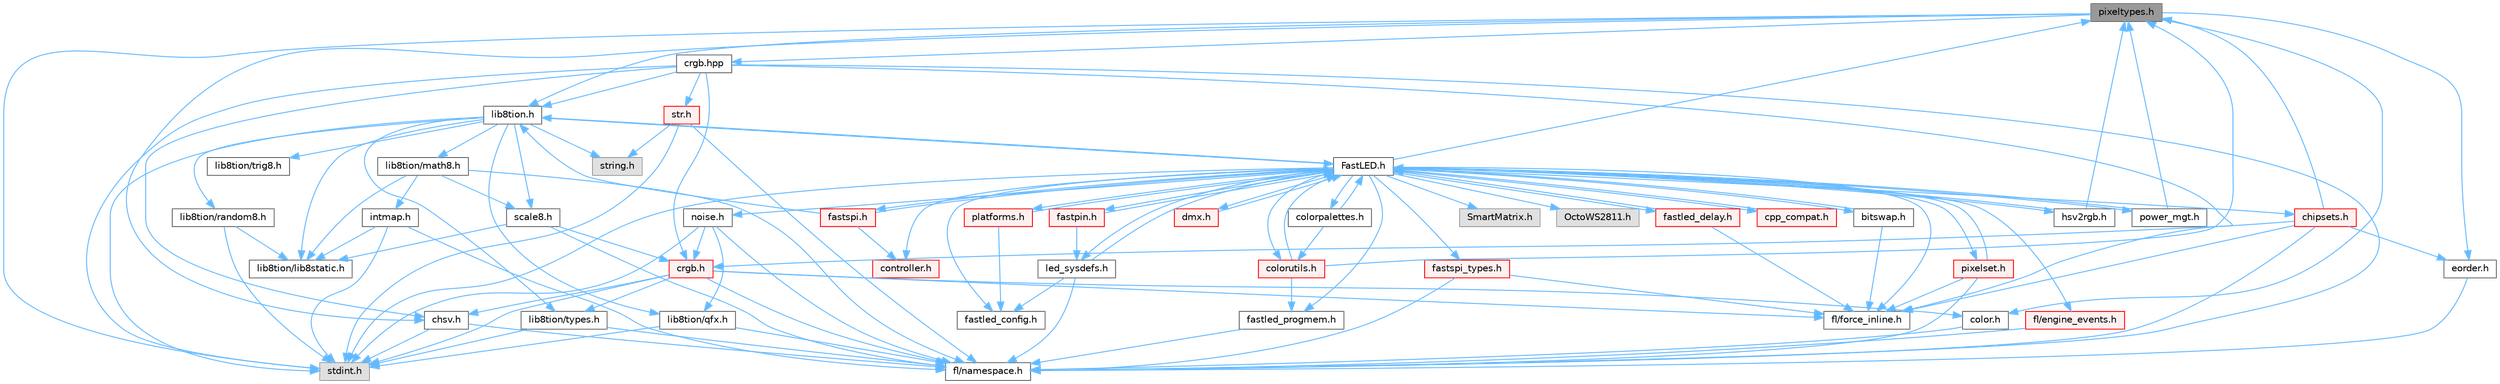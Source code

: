 digraph "pixeltypes.h"
{
 // INTERACTIVE_SVG=YES
 // LATEX_PDF_SIZE
  bgcolor="transparent";
  edge [fontname=Helvetica,fontsize=10,labelfontname=Helvetica,labelfontsize=10];
  node [fontname=Helvetica,fontsize=10,shape=box,height=0.2,width=0.4];
  Node1 [id="Node000001",label="pixeltypes.h",height=0.2,width=0.4,color="gray40", fillcolor="grey60", style="filled", fontcolor="black",tooltip="Includes defintions for RGB and HSV pixels."];
  Node1 -> Node2 [id="edge1_Node000001_Node000002",color="steelblue1",style="solid",tooltip=" "];
  Node2 [id="Node000002",label="stdint.h",height=0.2,width=0.4,color="grey60", fillcolor="#E0E0E0", style="filled",tooltip=" "];
  Node1 -> Node3 [id="edge2_Node000001_Node000003",color="steelblue1",style="solid",tooltip=" "];
  Node3 [id="Node000003",label="lib8tion.h",height=0.2,width=0.4,color="grey40", fillcolor="white", style="filled",URL="$df/da5/lib8tion_8h.html",tooltip="Fast, efficient 8-bit math functions specifically designed for high-performance LED programming."];
  Node3 -> Node4 [id="edge3_Node000003_Node000004",color="steelblue1",style="solid",tooltip=" "];
  Node4 [id="Node000004",label="FastLED.h",height=0.2,width=0.4,color="grey40", fillcolor="white", style="filled",URL="$db/d97/_fast_l_e_d_8h.html",tooltip="central include file for FastLED, defines the CFastLED class/object"];
  Node4 -> Node2 [id="edge4_Node000004_Node000002",color="steelblue1",style="solid",tooltip=" "];
  Node4 -> Node5 [id="edge5_Node000004_Node000005",color="steelblue1",style="solid",tooltip=" "];
  Node5 [id="Node000005",label="SmartMatrix.h",height=0.2,width=0.4,color="grey60", fillcolor="#E0E0E0", style="filled",tooltip=" "];
  Node4 -> Node6 [id="edge6_Node000004_Node000006",color="steelblue1",style="solid",tooltip=" "];
  Node6 [id="Node000006",label="OctoWS2811.h",height=0.2,width=0.4,color="grey60", fillcolor="#E0E0E0", style="filled",tooltip=" "];
  Node4 -> Node7 [id="edge7_Node000004_Node000007",color="steelblue1",style="solid",tooltip=" "];
  Node7 [id="Node000007",label="fl/force_inline.h",height=0.2,width=0.4,color="grey40", fillcolor="white", style="filled",URL="$d8/d2d/fl_2force__inline_8h.html",tooltip=" "];
  Node4 -> Node8 [id="edge8_Node000004_Node000008",color="steelblue1",style="solid",tooltip=" "];
  Node8 [id="Node000008",label="cpp_compat.h",height=0.2,width=0.4,color="red", fillcolor="#FFF0F0", style="filled",URL="$d9/d13/cpp__compat_8h.html",tooltip="Compatibility functions based on C++ version."];
  Node8 -> Node4 [id="edge9_Node000008_Node000004",color="steelblue1",style="solid",tooltip=" "];
  Node4 -> Node10 [id="edge10_Node000004_Node000010",color="steelblue1",style="solid",tooltip=" "];
  Node10 [id="Node000010",label="fastled_config.h",height=0.2,width=0.4,color="grey40", fillcolor="white", style="filled",URL="$d5/d11/fastled__config_8h.html",tooltip="Contains definitions that can be used to configure FastLED at compile time."];
  Node4 -> Node11 [id="edge11_Node000004_Node000011",color="steelblue1",style="solid",tooltip=" "];
  Node11 [id="Node000011",label="led_sysdefs.h",height=0.2,width=0.4,color="grey40", fillcolor="white", style="filled",URL="$d9/d3e/led__sysdefs_8h.html",tooltip="Determines which platform system definitions to include."];
  Node11 -> Node4 [id="edge12_Node000011_Node000004",color="steelblue1",style="solid",tooltip=" "];
  Node11 -> Node10 [id="edge13_Node000011_Node000010",color="steelblue1",style="solid",tooltip=" "];
  Node11 -> Node12 [id="edge14_Node000011_Node000012",color="steelblue1",style="solid",tooltip=" "];
  Node12 [id="Node000012",label="fl/namespace.h",height=0.2,width=0.4,color="grey40", fillcolor="white", style="filled",URL="$df/d2a/namespace_8h.html",tooltip="Implements the FastLED namespace macros."];
  Node4 -> Node13 [id="edge15_Node000004_Node000013",color="steelblue1",style="solid",tooltip=" "];
  Node13 [id="Node000013",label="fastled_delay.h",height=0.2,width=0.4,color="red", fillcolor="#FFF0F0", style="filled",URL="$d0/da8/fastled__delay_8h.html",tooltip="Utility functions and classes for managing delay cycles."];
  Node13 -> Node4 [id="edge16_Node000013_Node000004",color="steelblue1",style="solid",tooltip=" "];
  Node13 -> Node7 [id="edge17_Node000013_Node000007",color="steelblue1",style="solid",tooltip=" "];
  Node4 -> Node15 [id="edge18_Node000004_Node000015",color="steelblue1",style="solid",tooltip=" "];
  Node15 [id="Node000015",label="bitswap.h",height=0.2,width=0.4,color="grey40", fillcolor="white", style="filled",URL="$de/ded/bitswap_8h.html",tooltip="Functions for doing a rotation of bits/bytes used by parallel output."];
  Node15 -> Node4 [id="edge19_Node000015_Node000004",color="steelblue1",style="solid",tooltip=" "];
  Node15 -> Node7 [id="edge20_Node000015_Node000007",color="steelblue1",style="solid",tooltip=" "];
  Node4 -> Node16 [id="edge21_Node000004_Node000016",color="steelblue1",style="solid",tooltip=" "];
  Node16 [id="Node000016",label="controller.h",height=0.2,width=0.4,color="red", fillcolor="#FFF0F0", style="filled",URL="$d2/dd9/controller_8h.html",tooltip="deprecated: base definitions used by led controllers for writing out led data"];
  Node4 -> Node54 [id="edge22_Node000004_Node000054",color="steelblue1",style="solid",tooltip=" "];
  Node54 [id="Node000054",label="fastpin.h",height=0.2,width=0.4,color="red", fillcolor="#FFF0F0", style="filled",URL="$db/d65/fastpin_8h.html",tooltip="Class base definitions for defining fast pin access."];
  Node54 -> Node4 [id="edge23_Node000054_Node000004",color="steelblue1",style="solid",tooltip=" "];
  Node54 -> Node11 [id="edge24_Node000054_Node000011",color="steelblue1",style="solid",tooltip=" "];
  Node4 -> Node55 [id="edge25_Node000004_Node000055",color="steelblue1",style="solid",tooltip=" "];
  Node55 [id="Node000055",label="fastspi_types.h",height=0.2,width=0.4,color="red", fillcolor="#FFF0F0", style="filled",URL="$d2/ddb/fastspi__types_8h.html",tooltip="Data types and constants used by SPI interfaces."];
  Node55 -> Node7 [id="edge26_Node000055_Node000007",color="steelblue1",style="solid",tooltip=" "];
  Node55 -> Node12 [id="edge27_Node000055_Node000012",color="steelblue1",style="solid",tooltip=" "];
  Node4 -> Node56 [id="edge28_Node000004_Node000056",color="steelblue1",style="solid",tooltip=" "];
  Node56 [id="Node000056",label="dmx.h",height=0.2,width=0.4,color="red", fillcolor="#FFF0F0", style="filled",URL="$d3/de1/dmx_8h.html",tooltip="Defines the DMX512-based LED controllers."];
  Node56 -> Node4 [id="edge29_Node000056_Node000004",color="steelblue1",style="solid",tooltip=" "];
  Node4 -> Node59 [id="edge30_Node000004_Node000059",color="steelblue1",style="solid",tooltip=" "];
  Node59 [id="Node000059",label="platforms.h",height=0.2,width=0.4,color="red", fillcolor="#FFF0F0", style="filled",URL="$da/dc9/platforms_8h.html",tooltip="Determines which platforms headers to include."];
  Node59 -> Node4 [id="edge31_Node000059_Node000004",color="steelblue1",style="solid",tooltip=" "];
  Node59 -> Node10 [id="edge32_Node000059_Node000010",color="steelblue1",style="solid",tooltip=" "];
  Node4 -> Node61 [id="edge33_Node000004_Node000061",color="steelblue1",style="solid",tooltip=" "];
  Node61 [id="Node000061",label="fastled_progmem.h",height=0.2,width=0.4,color="grey40", fillcolor="white", style="filled",URL="$df/dab/fastled__progmem_8h.html",tooltip="Wrapper definitions to allow seamless use of PROGMEM in environments that have it."];
  Node61 -> Node12 [id="edge34_Node000061_Node000012",color="steelblue1",style="solid",tooltip=" "];
  Node4 -> Node3 [id="edge35_Node000004_Node000003",color="steelblue1",style="solid",tooltip=" "];
  Node4 -> Node1 [id="edge36_Node000004_Node000001",color="steelblue1",style="solid",tooltip=" "];
  Node4 -> Node62 [id="edge37_Node000004_Node000062",color="steelblue1",style="solid",tooltip=" "];
  Node62 [id="Node000062",label="hsv2rgb.h",height=0.2,width=0.4,color="grey40", fillcolor="white", style="filled",URL="$de/d9a/hsv2rgb_8h.html",tooltip="Functions to convert from the HSV colorspace to the RGB colorspace."];
  Node62 -> Node4 [id="edge38_Node000062_Node000004",color="steelblue1",style="solid",tooltip=" "];
  Node62 -> Node1 [id="edge39_Node000062_Node000001",color="steelblue1",style="solid",tooltip=" "];
  Node4 -> Node63 [id="edge40_Node000004_Node000063",color="steelblue1",style="solid",tooltip=" "];
  Node63 [id="Node000063",label="colorutils.h",height=0.2,width=0.4,color="red", fillcolor="#FFF0F0", style="filled",URL="$d1/dfb/colorutils_8h.html",tooltip="Utility functions for color fill, palettes, blending, and more."];
  Node63 -> Node4 [id="edge41_Node000063_Node000004",color="steelblue1",style="solid",tooltip=" "];
  Node63 -> Node1 [id="edge42_Node000063_Node000001",color="steelblue1",style="solid",tooltip=" "];
  Node63 -> Node61 [id="edge43_Node000063_Node000061",color="steelblue1",style="solid",tooltip=" "];
  Node4 -> Node65 [id="edge44_Node000004_Node000065",color="steelblue1",style="solid",tooltip=" "];
  Node65 [id="Node000065",label="pixelset.h",height=0.2,width=0.4,color="red", fillcolor="#FFF0F0", style="filled",URL="$d4/d46/pixelset_8h.html",tooltip="Declares classes for managing logical groups of LEDs."];
  Node65 -> Node4 [id="edge45_Node000065_Node000004",color="steelblue1",style="solid",tooltip=" "];
  Node65 -> Node7 [id="edge46_Node000065_Node000007",color="steelblue1",style="solid",tooltip=" "];
  Node65 -> Node12 [id="edge47_Node000065_Node000012",color="steelblue1",style="solid",tooltip=" "];
  Node4 -> Node67 [id="edge48_Node000004_Node000067",color="steelblue1",style="solid",tooltip=" "];
  Node67 [id="Node000067",label="colorpalettes.h",height=0.2,width=0.4,color="grey40", fillcolor="white", style="filled",URL="$dc/dcc/colorpalettes_8h.html",tooltip="Declarations for the predefined color palettes supplied by FastLED."];
  Node67 -> Node4 [id="edge49_Node000067_Node000004",color="steelblue1",style="solid",tooltip=" "];
  Node67 -> Node63 [id="edge50_Node000067_Node000063",color="steelblue1",style="solid",tooltip=" "];
  Node4 -> Node68 [id="edge51_Node000004_Node000068",color="steelblue1",style="solid",tooltip=" "];
  Node68 [id="Node000068",label="noise.h",height=0.2,width=0.4,color="grey40", fillcolor="white", style="filled",URL="$d1/d31/noise_8h.html",tooltip="Functions to generate and fill arrays with noise."];
  Node68 -> Node2 [id="edge52_Node000068_Node000002",color="steelblue1",style="solid",tooltip=" "];
  Node68 -> Node24 [id="edge53_Node000068_Node000024",color="steelblue1",style="solid",tooltip=" "];
  Node24 [id="Node000024",label="crgb.h",height=0.2,width=0.4,color="red", fillcolor="#FFF0F0", style="filled",URL="$db/dd1/crgb_8h.html",tooltip="Defines the red, green, and blue (RGB) pixel struct."];
  Node24 -> Node2 [id="edge54_Node000024_Node000002",color="steelblue1",style="solid",tooltip=" "];
  Node24 -> Node25 [id="edge55_Node000024_Node000025",color="steelblue1",style="solid",tooltip=" "];
  Node25 [id="Node000025",label="chsv.h",height=0.2,width=0.4,color="grey40", fillcolor="white", style="filled",URL="$d8/dd0/chsv_8h.html",tooltip="Defines the hue, saturation, and value (HSV) pixel struct."];
  Node25 -> Node2 [id="edge56_Node000025_Node000002",color="steelblue1",style="solid",tooltip=" "];
  Node25 -> Node12 [id="edge57_Node000025_Node000012",color="steelblue1",style="solid",tooltip=" "];
  Node24 -> Node12 [id="edge58_Node000024_Node000012",color="steelblue1",style="solid",tooltip=" "];
  Node24 -> Node19 [id="edge59_Node000024_Node000019",color="steelblue1",style="solid",tooltip=" "];
  Node19 [id="Node000019",label="color.h",height=0.2,width=0.4,color="grey40", fillcolor="white", style="filled",URL="$d2/d6b/src_2color_8h.html",tooltip="Contains definitions for color correction and temperature."];
  Node19 -> Node12 [id="edge60_Node000019_Node000012",color="steelblue1",style="solid",tooltip=" "];
  Node24 -> Node26 [id="edge61_Node000024_Node000026",color="steelblue1",style="solid",tooltip=" "];
  Node26 [id="Node000026",label="lib8tion/types.h",height=0.2,width=0.4,color="grey40", fillcolor="white", style="filled",URL="$d9/ddf/lib8tion_2types_8h.html",tooltip="Defines fractional types used for lib8tion functions."];
  Node26 -> Node2 [id="edge62_Node000026_Node000002",color="steelblue1",style="solid",tooltip=" "];
  Node26 -> Node12 [id="edge63_Node000026_Node000012",color="steelblue1",style="solid",tooltip=" "];
  Node24 -> Node7 [id="edge64_Node000024_Node000007",color="steelblue1",style="solid",tooltip=" "];
  Node68 -> Node12 [id="edge65_Node000068_Node000012",color="steelblue1",style="solid",tooltip=" "];
  Node68 -> Node69 [id="edge66_Node000068_Node000069",color="steelblue1",style="solid",tooltip=" "];
  Node69 [id="Node000069",label="lib8tion/qfx.h",height=0.2,width=0.4,color="grey40", fillcolor="white", style="filled",URL="$d2/d19/qfx_8h.html",tooltip=" "];
  Node69 -> Node2 [id="edge67_Node000069_Node000002",color="steelblue1",style="solid",tooltip=" "];
  Node69 -> Node12 [id="edge68_Node000069_Node000012",color="steelblue1",style="solid",tooltip=" "];
  Node4 -> Node70 [id="edge69_Node000004_Node000070",color="steelblue1",style="solid",tooltip=" "];
  Node70 [id="Node000070",label="power_mgt.h",height=0.2,width=0.4,color="grey40", fillcolor="white", style="filled",URL="$dc/d5b/power__mgt_8h.html",tooltip="Functions to limit the power used by FastLED."];
  Node70 -> Node4 [id="edge70_Node000070_Node000004",color="steelblue1",style="solid",tooltip=" "];
  Node70 -> Node1 [id="edge71_Node000070_Node000001",color="steelblue1",style="solid",tooltip=" "];
  Node4 -> Node71 [id="edge72_Node000004_Node000071",color="steelblue1",style="solid",tooltip=" "];
  Node71 [id="Node000071",label="fastspi.h",height=0.2,width=0.4,color="red", fillcolor="#FFF0F0", style="filled",URL="$d6/ddc/fastspi_8h.html",tooltip="Serial peripheral interface (SPI) definitions per platform."];
  Node71 -> Node4 [id="edge73_Node000071_Node000004",color="steelblue1",style="solid",tooltip=" "];
  Node71 -> Node16 [id="edge74_Node000071_Node000016",color="steelblue1",style="solid",tooltip=" "];
  Node71 -> Node3 [id="edge75_Node000071_Node000003",color="steelblue1",style="solid",tooltip=" "];
  Node4 -> Node73 [id="edge76_Node000004_Node000073",color="steelblue1",style="solid",tooltip=" "];
  Node73 [id="Node000073",label="chipsets.h",height=0.2,width=0.4,color="red", fillcolor="#FFF0F0", style="filled",URL="$db/d66/chipsets_8h.html",tooltip="Contains the bulk of the definitions for the various LED chipsets supported."];
  Node73 -> Node1 [id="edge77_Node000073_Node000001",color="steelblue1",style="solid",tooltip=" "];
  Node73 -> Node7 [id="edge78_Node000073_Node000007",color="steelblue1",style="solid",tooltip=" "];
  Node73 -> Node24 [id="edge79_Node000073_Node000024",color="steelblue1",style="solid",tooltip=" "];
  Node73 -> Node20 [id="edge80_Node000073_Node000020",color="steelblue1",style="solid",tooltip=" "];
  Node20 [id="Node000020",label="eorder.h",height=0.2,width=0.4,color="grey40", fillcolor="white", style="filled",URL="$db/d07/eorder_8h.html",tooltip="Defines color channel ordering enumerations."];
  Node20 -> Node12 [id="edge81_Node000020_Node000012",color="steelblue1",style="solid",tooltip=" "];
  Node73 -> Node12 [id="edge82_Node000073_Node000012",color="steelblue1",style="solid",tooltip=" "];
  Node4 -> Node33 [id="edge83_Node000004_Node000033",color="steelblue1",style="solid",tooltip=" "];
  Node33 [id="Node000033",label="fl/engine_events.h",height=0.2,width=0.4,color="red", fillcolor="#FFF0F0", style="filled",URL="$dc/dd9/fl_2engine__events_8h.html",tooltip=" "];
  Node33 -> Node12 [id="edge84_Node000033_Node000012",color="steelblue1",style="solid",tooltip=" "];
  Node3 -> Node26 [id="edge85_Node000003_Node000026",color="steelblue1",style="solid",tooltip=" "];
  Node3 -> Node2 [id="edge86_Node000003_Node000002",color="steelblue1",style="solid",tooltip=" "];
  Node3 -> Node74 [id="edge87_Node000003_Node000074",color="steelblue1",style="solid",tooltip=" "];
  Node74 [id="Node000074",label="lib8tion/lib8static.h",height=0.2,width=0.4,color="grey40", fillcolor="white", style="filled",URL="$d4/d7a/lib8static_8h.html",tooltip="Defines static inlining macros for lib8tion functions."];
  Node3 -> Node69 [id="edge88_Node000003_Node000069",color="steelblue1",style="solid",tooltip=" "];
  Node3 -> Node30 [id="edge89_Node000003_Node000030",color="steelblue1",style="solid",tooltip=" "];
  Node30 [id="Node000030",label="string.h",height=0.2,width=0.4,color="grey60", fillcolor="#E0E0E0", style="filled",tooltip=" "];
  Node3 -> Node75 [id="edge90_Node000003_Node000075",color="steelblue1",style="solid",tooltip=" "];
  Node75 [id="Node000075",label="lib8tion/math8.h",height=0.2,width=0.4,color="grey40", fillcolor="white", style="filled",URL="$d5/dd1/math8_8h.html",tooltip="Fast, efficient 8-bit math functions specifically designed for high-performance LED programming."];
  Node75 -> Node76 [id="edge91_Node000075_Node000076",color="steelblue1",style="solid",tooltip=" "];
  Node76 [id="Node000076",label="scale8.h",height=0.2,width=0.4,color="grey40", fillcolor="white", style="filled",URL="$db/d91/scale8_8h.html",tooltip="Fast, efficient 8-bit scaling functions specifically designed for high-performance LED programming."];
  Node76 -> Node74 [id="edge92_Node000076_Node000074",color="steelblue1",style="solid",tooltip=" "];
  Node76 -> Node24 [id="edge93_Node000076_Node000024",color="steelblue1",style="solid",tooltip=" "];
  Node76 -> Node12 [id="edge94_Node000076_Node000012",color="steelblue1",style="solid",tooltip=" "];
  Node75 -> Node74 [id="edge95_Node000075_Node000074",color="steelblue1",style="solid",tooltip=" "];
  Node75 -> Node77 [id="edge96_Node000075_Node000077",color="steelblue1",style="solid",tooltip=" "];
  Node77 [id="Node000077",label="intmap.h",height=0.2,width=0.4,color="grey40", fillcolor="white", style="filled",URL="$d8/d54/intmap_8h.html",tooltip="Defines integer mapping functions."];
  Node77 -> Node12 [id="edge97_Node000077_Node000012",color="steelblue1",style="solid",tooltip=" "];
  Node77 -> Node74 [id="edge98_Node000077_Node000074",color="steelblue1",style="solid",tooltip=" "];
  Node77 -> Node2 [id="edge99_Node000077_Node000002",color="steelblue1",style="solid",tooltip=" "];
  Node75 -> Node12 [id="edge100_Node000075_Node000012",color="steelblue1",style="solid",tooltip=" "];
  Node3 -> Node76 [id="edge101_Node000003_Node000076",color="steelblue1",style="solid",tooltip=" "];
  Node3 -> Node78 [id="edge102_Node000003_Node000078",color="steelblue1",style="solid",tooltip=" "];
  Node78 [id="Node000078",label="lib8tion/random8.h",height=0.2,width=0.4,color="grey40", fillcolor="white", style="filled",URL="$d9/dfa/random8_8h.html",tooltip="Fast, efficient random number generators specifically designed for high-performance LED programming."];
  Node78 -> Node2 [id="edge103_Node000078_Node000002",color="steelblue1",style="solid",tooltip=" "];
  Node78 -> Node74 [id="edge104_Node000078_Node000074",color="steelblue1",style="solid",tooltip=" "];
  Node3 -> Node79 [id="edge105_Node000003_Node000079",color="steelblue1",style="solid",tooltip=" "];
  Node79 [id="Node000079",label="lib8tion/trig8.h",height=0.2,width=0.4,color="grey40", fillcolor="white", style="filled",URL="$d3/db9/trig8_8h.html",tooltip="Fast, efficient 8-bit trigonometry functions specifically designed for high-performance LED programmi..."];
  Node1 -> Node19 [id="edge106_Node000001_Node000019",color="steelblue1",style="solid",tooltip=" "];
  Node1 -> Node20 [id="edge107_Node000001_Node000020",color="steelblue1",style="solid",tooltip=" "];
  Node1 -> Node25 [id="edge108_Node000001_Node000025",color="steelblue1",style="solid",tooltip=" "];
  Node1 -> Node80 [id="edge109_Node000001_Node000080",color="steelblue1",style="solid",tooltip=" "];
  Node80 [id="Node000080",label="crgb.hpp",height=0.2,width=0.4,color="grey40", fillcolor="white", style="filled",URL="$d0/d4b/crgb_8hpp.html",tooltip="Defines utility functions for the red, green, and blue (RGB) pixel struct."];
  Node80 -> Node2 [id="edge110_Node000080_Node000002",color="steelblue1",style="solid",tooltip=" "];
  Node80 -> Node25 [id="edge111_Node000080_Node000025",color="steelblue1",style="solid",tooltip=" "];
  Node80 -> Node24 [id="edge112_Node000080_Node000024",color="steelblue1",style="solid",tooltip=" "];
  Node80 -> Node3 [id="edge113_Node000080_Node000003",color="steelblue1",style="solid",tooltip=" "];
  Node80 -> Node12 [id="edge114_Node000080_Node000012",color="steelblue1",style="solid",tooltip=" "];
  Node80 -> Node7 [id="edge115_Node000080_Node000007",color="steelblue1",style="solid",tooltip=" "];
  Node80 -> Node51 [id="edge116_Node000080_Node000051",color="steelblue1",style="solid",tooltip=" "];
  Node51 [id="Node000051",label="str.h",height=0.2,width=0.4,color="red", fillcolor="#FFF0F0", style="filled",URL="$dc/d0e/fl_2str_8h.html",tooltip=" "];
  Node51 -> Node30 [id="edge117_Node000051_Node000030",color="steelblue1",style="solid",tooltip=" "];
  Node51 -> Node2 [id="edge118_Node000051_Node000002",color="steelblue1",style="solid",tooltip=" "];
  Node51 -> Node12 [id="edge119_Node000051_Node000012",color="steelblue1",style="solid",tooltip=" "];
}
